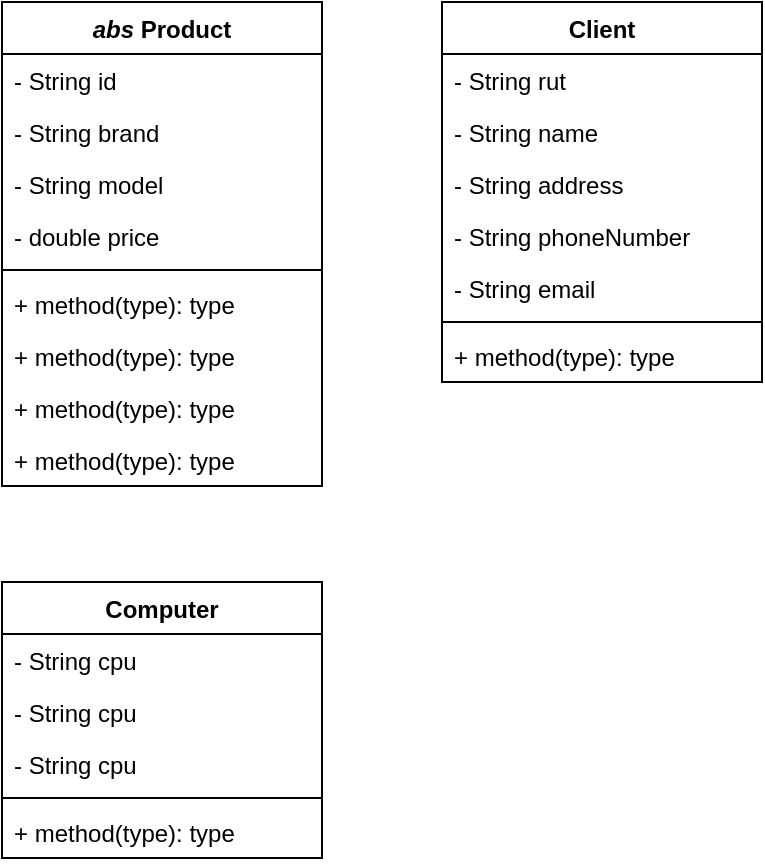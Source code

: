 <mxfile version="22.0.0" type="github" pages="2">
  <diagram name="Página-1" id="tDXfd4PDgHffKYql2WwA">
    <mxGraphModel dx="1434" dy="764" grid="1" gridSize="10" guides="1" tooltips="1" connect="1" arrows="1" fold="1" page="1" pageScale="1" pageWidth="827" pageHeight="1169" math="0" shadow="0">
      <root>
        <mxCell id="0" />
        <mxCell id="1" parent="0" />
        <mxCell id="y9pyHhzCdhI9DlbrPAxV-1" value="Client" style="swimlane;fontStyle=1;align=center;verticalAlign=top;childLayout=stackLayout;horizontal=1;startSize=26;horizontalStack=0;resizeParent=1;resizeParentMax=0;resizeLast=0;collapsible=1;marginBottom=0;whiteSpace=wrap;html=1;" parent="1" vertex="1">
          <mxGeometry x="320" y="220" width="160" height="190" as="geometry" />
        </mxCell>
        <mxCell id="y9pyHhzCdhI9DlbrPAxV-2" value="&lt;div&gt;- String rut&lt;/div&gt;" style="text;strokeColor=none;fillColor=none;align=left;verticalAlign=top;spacingLeft=4;spacingRight=4;overflow=hidden;rotatable=0;points=[[0,0.5],[1,0.5]];portConstraint=eastwest;whiteSpace=wrap;html=1;" parent="y9pyHhzCdhI9DlbrPAxV-1" vertex="1">
          <mxGeometry y="26" width="160" height="26" as="geometry" />
        </mxCell>
        <mxCell id="y9pyHhzCdhI9DlbrPAxV-3" value="&lt;div&gt;- String name&lt;br&gt;&lt;/div&gt;" style="text;strokeColor=none;fillColor=none;align=left;verticalAlign=top;spacingLeft=4;spacingRight=4;overflow=hidden;rotatable=0;points=[[0,0.5],[1,0.5]];portConstraint=eastwest;whiteSpace=wrap;html=1;" parent="y9pyHhzCdhI9DlbrPAxV-1" vertex="1">
          <mxGeometry y="52" width="160" height="26" as="geometry" />
        </mxCell>
        <mxCell id="y9pyHhzCdhI9DlbrPAxV-4" value="&lt;div&gt;- String address&lt;br&gt;&lt;/div&gt;" style="text;strokeColor=none;fillColor=none;align=left;verticalAlign=top;spacingLeft=4;spacingRight=4;overflow=hidden;rotatable=0;points=[[0,0.5],[1,0.5]];portConstraint=eastwest;whiteSpace=wrap;html=1;" parent="y9pyHhzCdhI9DlbrPAxV-1" vertex="1">
          <mxGeometry y="78" width="160" height="26" as="geometry" />
        </mxCell>
        <mxCell id="y9pyHhzCdhI9DlbrPAxV-5" value="&lt;div&gt;- String phoneNumber&lt;br&gt;&lt;/div&gt;" style="text;strokeColor=none;fillColor=none;align=left;verticalAlign=top;spacingLeft=4;spacingRight=4;overflow=hidden;rotatable=0;points=[[0,0.5],[1,0.5]];portConstraint=eastwest;whiteSpace=wrap;html=1;" parent="y9pyHhzCdhI9DlbrPAxV-1" vertex="1">
          <mxGeometry y="104" width="160" height="26" as="geometry" />
        </mxCell>
        <mxCell id="y9pyHhzCdhI9DlbrPAxV-6" value="&lt;div&gt;- String email&lt;br&gt;&lt;/div&gt;" style="text;strokeColor=none;fillColor=none;align=left;verticalAlign=top;spacingLeft=4;spacingRight=4;overflow=hidden;rotatable=0;points=[[0,0.5],[1,0.5]];portConstraint=eastwest;whiteSpace=wrap;html=1;" parent="y9pyHhzCdhI9DlbrPAxV-1" vertex="1">
          <mxGeometry y="130" width="160" height="26" as="geometry" />
        </mxCell>
        <mxCell id="y9pyHhzCdhI9DlbrPAxV-7" value="" style="line;strokeWidth=1;fillColor=none;align=left;verticalAlign=middle;spacingTop=-1;spacingLeft=3;spacingRight=3;rotatable=0;labelPosition=right;points=[];portConstraint=eastwest;strokeColor=inherit;" parent="y9pyHhzCdhI9DlbrPAxV-1" vertex="1">
          <mxGeometry y="156" width="160" height="8" as="geometry" />
        </mxCell>
        <mxCell id="y9pyHhzCdhI9DlbrPAxV-8" value="+ method(type): type" style="text;strokeColor=none;fillColor=none;align=left;verticalAlign=top;spacingLeft=4;spacingRight=4;overflow=hidden;rotatable=0;points=[[0,0.5],[1,0.5]];portConstraint=eastwest;whiteSpace=wrap;html=1;" parent="y9pyHhzCdhI9DlbrPAxV-1" vertex="1">
          <mxGeometry y="164" width="160" height="26" as="geometry" />
        </mxCell>
        <mxCell id="y9pyHhzCdhI9DlbrPAxV-9" value="&lt;i&gt;abs&lt;/i&gt; Product" style="swimlane;fontStyle=1;align=center;verticalAlign=top;childLayout=stackLayout;horizontal=1;startSize=26;horizontalStack=0;resizeParent=1;resizeParentMax=0;resizeLast=0;collapsible=1;marginBottom=0;whiteSpace=wrap;html=1;" parent="1" vertex="1">
          <mxGeometry x="100" y="220" width="160" height="242" as="geometry" />
        </mxCell>
        <mxCell id="y9pyHhzCdhI9DlbrPAxV-10" value="&lt;div&gt;- String id&lt;/div&gt;" style="text;strokeColor=none;fillColor=none;align=left;verticalAlign=top;spacingLeft=4;spacingRight=4;overflow=hidden;rotatable=0;points=[[0,0.5],[1,0.5]];portConstraint=eastwest;whiteSpace=wrap;html=1;" parent="y9pyHhzCdhI9DlbrPAxV-9" vertex="1">
          <mxGeometry y="26" width="160" height="26" as="geometry" />
        </mxCell>
        <mxCell id="y9pyHhzCdhI9DlbrPAxV-11" value="&lt;div&gt;- String brand&lt;br&gt;&lt;/div&gt;" style="text;strokeColor=none;fillColor=none;align=left;verticalAlign=top;spacingLeft=4;spacingRight=4;overflow=hidden;rotatable=0;points=[[0,0.5],[1,0.5]];portConstraint=eastwest;whiteSpace=wrap;html=1;" parent="y9pyHhzCdhI9DlbrPAxV-9" vertex="1">
          <mxGeometry y="52" width="160" height="26" as="geometry" />
        </mxCell>
        <mxCell id="y9pyHhzCdhI9DlbrPAxV-12" value="&lt;div&gt;- String model&lt;br&gt;&lt;/div&gt;" style="text;strokeColor=none;fillColor=none;align=left;verticalAlign=top;spacingLeft=4;spacingRight=4;overflow=hidden;rotatable=0;points=[[0,0.5],[1,0.5]];portConstraint=eastwest;whiteSpace=wrap;html=1;" parent="y9pyHhzCdhI9DlbrPAxV-9" vertex="1">
          <mxGeometry y="78" width="160" height="26" as="geometry" />
        </mxCell>
        <mxCell id="y9pyHhzCdhI9DlbrPAxV-13" value="&lt;div&gt;- double price&lt;br&gt;&lt;/div&gt;" style="text;strokeColor=none;fillColor=none;align=left;verticalAlign=top;spacingLeft=4;spacingRight=4;overflow=hidden;rotatable=0;points=[[0,0.5],[1,0.5]];portConstraint=eastwest;whiteSpace=wrap;html=1;" parent="y9pyHhzCdhI9DlbrPAxV-9" vertex="1">
          <mxGeometry y="104" width="160" height="26" as="geometry" />
        </mxCell>
        <mxCell id="y9pyHhzCdhI9DlbrPAxV-14" value="" style="line;strokeWidth=1;fillColor=none;align=left;verticalAlign=middle;spacingTop=-1;spacingLeft=3;spacingRight=3;rotatable=0;labelPosition=right;points=[];portConstraint=eastwest;strokeColor=inherit;" parent="y9pyHhzCdhI9DlbrPAxV-9" vertex="1">
          <mxGeometry y="130" width="160" height="8" as="geometry" />
        </mxCell>
        <mxCell id="y9pyHhzCdhI9DlbrPAxV-15" value="+ method(type): type" style="text;strokeColor=none;fillColor=none;align=left;verticalAlign=top;spacingLeft=4;spacingRight=4;overflow=hidden;rotatable=0;points=[[0,0.5],[1,0.5]];portConstraint=eastwest;whiteSpace=wrap;html=1;" parent="y9pyHhzCdhI9DlbrPAxV-9" vertex="1">
          <mxGeometry y="138" width="160" height="26" as="geometry" />
        </mxCell>
        <mxCell id="y9pyHhzCdhI9DlbrPAxV-16" value="+ method(type): type" style="text;strokeColor=none;fillColor=none;align=left;verticalAlign=top;spacingLeft=4;spacingRight=4;overflow=hidden;rotatable=0;points=[[0,0.5],[1,0.5]];portConstraint=eastwest;whiteSpace=wrap;html=1;" parent="y9pyHhzCdhI9DlbrPAxV-9" vertex="1">
          <mxGeometry y="164" width="160" height="26" as="geometry" />
        </mxCell>
        <mxCell id="y9pyHhzCdhI9DlbrPAxV-17" value="+ method(type): type" style="text;strokeColor=none;fillColor=none;align=left;verticalAlign=top;spacingLeft=4;spacingRight=4;overflow=hidden;rotatable=0;points=[[0,0.5],[1,0.5]];portConstraint=eastwest;whiteSpace=wrap;html=1;" parent="y9pyHhzCdhI9DlbrPAxV-9" vertex="1">
          <mxGeometry y="190" width="160" height="26" as="geometry" />
        </mxCell>
        <mxCell id="y9pyHhzCdhI9DlbrPAxV-18" value="+ method(type): type" style="text;strokeColor=none;fillColor=none;align=left;verticalAlign=top;spacingLeft=4;spacingRight=4;overflow=hidden;rotatable=0;points=[[0,0.5],[1,0.5]];portConstraint=eastwest;whiteSpace=wrap;html=1;" parent="y9pyHhzCdhI9DlbrPAxV-9" vertex="1">
          <mxGeometry y="216" width="160" height="26" as="geometry" />
        </mxCell>
        <mxCell id="y9pyHhzCdhI9DlbrPAxV-19" value="Computer" style="swimlane;fontStyle=1;align=center;verticalAlign=top;childLayout=stackLayout;horizontal=1;startSize=26;horizontalStack=0;resizeParent=1;resizeParentMax=0;resizeLast=0;collapsible=1;marginBottom=0;whiteSpace=wrap;html=1;" parent="1" vertex="1">
          <mxGeometry x="100" y="510" width="160" height="138" as="geometry" />
        </mxCell>
        <mxCell id="y9pyHhzCdhI9DlbrPAxV-20" value="&lt;div&gt;- String cpu&lt;/div&gt;&lt;div&gt;&lt;br&gt;&lt;/div&gt;" style="text;strokeColor=none;fillColor=none;align=left;verticalAlign=top;spacingLeft=4;spacingRight=4;overflow=hidden;rotatable=0;points=[[0,0.5],[1,0.5]];portConstraint=eastwest;whiteSpace=wrap;html=1;" parent="y9pyHhzCdhI9DlbrPAxV-19" vertex="1">
          <mxGeometry y="26" width="160" height="26" as="geometry" />
        </mxCell>
        <mxCell id="y9pyHhzCdhI9DlbrPAxV-21" value="&lt;div&gt;- String cpu&lt;/div&gt;&lt;div&gt;&lt;br&gt;&lt;/div&gt;" style="text;strokeColor=none;fillColor=none;align=left;verticalAlign=top;spacingLeft=4;spacingRight=4;overflow=hidden;rotatable=0;points=[[0,0.5],[1,0.5]];portConstraint=eastwest;whiteSpace=wrap;html=1;" parent="y9pyHhzCdhI9DlbrPAxV-19" vertex="1">
          <mxGeometry y="52" width="160" height="26" as="geometry" />
        </mxCell>
        <mxCell id="y9pyHhzCdhI9DlbrPAxV-22" value="&lt;div&gt;- String cpu&lt;/div&gt;&lt;div&gt;&lt;br&gt;&lt;/div&gt;" style="text;strokeColor=none;fillColor=none;align=left;verticalAlign=top;spacingLeft=4;spacingRight=4;overflow=hidden;rotatable=0;points=[[0,0.5],[1,0.5]];portConstraint=eastwest;whiteSpace=wrap;html=1;" parent="y9pyHhzCdhI9DlbrPAxV-19" vertex="1">
          <mxGeometry y="78" width="160" height="26" as="geometry" />
        </mxCell>
        <mxCell id="y9pyHhzCdhI9DlbrPAxV-23" value="" style="line;strokeWidth=1;fillColor=none;align=left;verticalAlign=middle;spacingTop=-1;spacingLeft=3;spacingRight=3;rotatable=0;labelPosition=right;points=[];portConstraint=eastwest;strokeColor=inherit;" parent="y9pyHhzCdhI9DlbrPAxV-19" vertex="1">
          <mxGeometry y="104" width="160" height="8" as="geometry" />
        </mxCell>
        <mxCell id="y9pyHhzCdhI9DlbrPAxV-24" value="+ method(type): type" style="text;strokeColor=none;fillColor=none;align=left;verticalAlign=top;spacingLeft=4;spacingRight=4;overflow=hidden;rotatable=0;points=[[0,0.5],[1,0.5]];portConstraint=eastwest;whiteSpace=wrap;html=1;" parent="y9pyHhzCdhI9DlbrPAxV-19" vertex="1">
          <mxGeometry y="112" width="160" height="26" as="geometry" />
        </mxCell>
      </root>
    </mxGraphModel>
  </diagram>
  <diagram id="CUCIyJpDoy-ujtf1_bO3" name="Page-2">
    <mxGraphModel dx="1434" dy="764" grid="1" gridSize="10" guides="1" tooltips="1" connect="1" arrows="1" fold="1" page="1" pageScale="1" pageWidth="850" pageHeight="1100" math="0" shadow="0">
      <root>
        <mxCell id="0" />
        <mxCell id="1" parent="0" />
      </root>
    </mxGraphModel>
  </diagram>
</mxfile>
